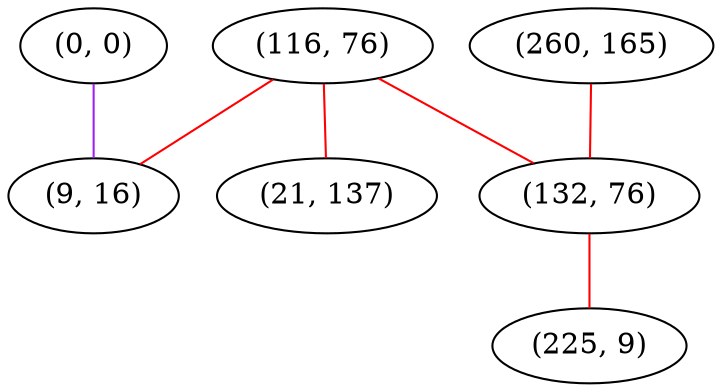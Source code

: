 graph "" {
"(116, 76)";
"(260, 165)";
"(0, 0)";
"(21, 137)";
"(9, 16)";
"(132, 76)";
"(225, 9)";
"(116, 76)" -- "(21, 137)"  [color=red, key=0, weight=1];
"(116, 76)" -- "(9, 16)"  [color=red, key=0, weight=1];
"(116, 76)" -- "(132, 76)"  [color=red, key=0, weight=1];
"(260, 165)" -- "(132, 76)"  [color=red, key=0, weight=1];
"(0, 0)" -- "(9, 16)"  [color=purple, key=0, weight=4];
"(132, 76)" -- "(225, 9)"  [color=red, key=0, weight=1];
}
